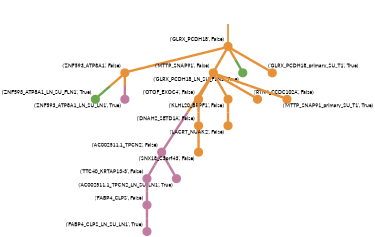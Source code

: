 strict digraph  {
graph[splines=false]; nodesep=0.7; rankdir=TB; ranksep=0.6; forcelabels=true; dpi=600; size=2.5;
0 [color="#e69138ff", fillcolor="#e69138ff", fixedsize=true, fontname=Lato, fontsize="12pt", height="0.25", label="", penwidth=3, shape=circle, style=filled, xlabel="('GLRX_PCDH18', False)"];
4 [color="#e69138ff", fillcolor="#e69138ff", fixedsize=true, fontname=Lato, fontsize="12pt", height="0.25", label="", penwidth=3, shape=circle, style=filled, xlabel="('ZNF593_ATP8A1', False)"];
9 [color="#e69138ff", fillcolor="#e69138ff", fixedsize=true, fontname=Lato, fontsize="12pt", height="0.25", label="", penwidth=3, shape=circle, style=filled, xlabel="('MTTP_SNAP91', False)"];
12 [color="#6aa84fff", fillcolor="#6aa84fff", fixedsize=true, fontname=Lato, fontsize="12pt", height="0.25", label="", penwidth=3, shape=circle, style=filled, xlabel="('GLRX_PCDH18_LN_SU_FLN1', True)"];
17 [color="#e69138ff", fillcolor="#e69138ff", fixedsize=true, fontname=Lato, fontsize="12pt", height="0.25", label="", penwidth=3, shape=circle, style=filled, xlabel="('GLRX_PCDH18_primary_SU_T1', True)"];
1 [color="#c27ba0ff", fillcolor="#c27ba0ff", fixedsize=true, fontname=Lato, fontsize="12pt", height="0.25", label="", penwidth=3, shape=circle, style=filled, xlabel="('AC002511.1_TPCN2', False)"];
3 [color="#c27ba0ff", fillcolor="#c27ba0ff", fixedsize=true, fontname=Lato, fontsize="12pt", height="0.25", label="", penwidth=3, shape=circle, style=filled, xlabel="('TTC40_KRTAP13-3', False)"];
14 [color="#c27ba0ff", fillcolor="#c27ba0ff", fixedsize=true, fontname=Lato, fontsize="12pt", height="0.25", label="", penwidth=3, shape=circle, style=filled, xlabel="('AC002511.1_TPCN2_LN_SU_LN1', True)"];
2 [color="#e69138ff", fillcolor="#e69138ff", fixedsize=true, fontname=Lato, fontsize="12pt", height="0.25", label="", penwidth=3, shape=circle, style=filled, xlabel="('DNAH2_SETD1A', False)"];
6 [color="#e69138ff", fillcolor="#e69138ff", fixedsize=true, fontname=Lato, fontsize="12pt", height="0.25", label="", penwidth=3, shape=circle, style=filled, xlabel="('SNX18_C3orf43', False)"];
8 [color="#c27ba0ff", fillcolor="#c27ba0ff", fixedsize=true, fontname=Lato, fontsize="12pt", height="0.25", label="", penwidth=3, shape=circle, style=filled, xlabel="('FABP4_CLPS', False)"];
13 [color="#6aa84fff", fillcolor="#6aa84fff", fixedsize=true, fontname=Lato, fontsize="12pt", height="0.25", label="", penwidth=3, shape=circle, style=filled, xlabel="('ZNF593_ATP8A1_LN_SU_FLN1', True)"];
15 [color="#c27ba0ff", fillcolor="#c27ba0ff", fixedsize=true, fontname=Lato, fontsize="12pt", height="0.25", label="", penwidth=3, shape=circle, style=filled, xlabel="('ZNF593_ATP8A1_LN_SU_LN1', True)"];
7 [color="#e69138ff", fillcolor="#e69138ff", fixedsize=true, fontname=Lato, fontsize="12pt", height="0.25", label="", penwidth=3, shape=circle, style=filled, xlabel="('OTOF_EXOC4', False)"];
16 [color="#c27ba0ff", fillcolor="#c27ba0ff", fixedsize=true, fontname=Lato, fontsize="12pt", height="0.25", label="", penwidth=3, shape=circle, style=filled, xlabel="('FABP4_CLPS_LN_SU_LN1', True)"];
10 [color="#e69138ff", fillcolor="#e69138ff", fixedsize=true, fontname=Lato, fontsize="12pt", height="0.25", label="", penwidth=3, shape=circle, style=filled, xlabel="('KLHL20_BRPF1', False)"];
11 [color="#e69138ff", fillcolor="#e69138ff", fixedsize=true, fontname=Lato, fontsize="12pt", height="0.25", label="", penwidth=3, shape=circle, style=filled, xlabel="('RTN4_CCDC102A', False)"];
18 [color="#e69138ff", fillcolor="#e69138ff", fixedsize=true, fontname=Lato, fontsize="12pt", height="0.25", label="", penwidth=3, shape=circle, style=filled, xlabel="('MTTP_SNAP91_primary_SU_T1', True)"];
5 [color="#e69138ff", fillcolor="#e69138ff", fixedsize=true, fontname=Lato, fontsize="12pt", height="0.25", label="", penwidth=3, shape=circle, style=filled, xlabel="('LACRT_NUAK2', False)"];
normal [label="", penwidth=3, style=invis, xlabel="('GLRX_PCDH18', False)"];
0 -> 4  [arrowsize=0, color="#e69138ff;0.5:#e69138ff", minlen="1.4935065507888794", penwidth="5.5", style=solid];
0 -> 9  [arrowsize=0, color="#e69138ff;0.5:#e69138ff", minlen="1.1818181276321411", penwidth="5.5", style=solid];
0 -> 12  [arrowsize=0, color="#e69138ff;0.5:#6aa84fff", minlen="1.0779221057891846", penwidth="5.5", style=solid];
0 -> 17  [arrowsize=0, color="#e69138ff;0.5:#e69138ff", minlen="1.0779221057891846", penwidth="5.5", style=solid];
4 -> 13  [arrowsize=0, color="#e69138ff;0.5:#6aa84fff", minlen="1.0779221057891846", penwidth="5.5", style=solid];
4 -> 15  [arrowsize=0, color="#e69138ff;0.5:#c27ba0ff", minlen="1.0779221057891846", penwidth="5.5", style=solid];
9 -> 1  [arrowsize=0, color="#e69138ff;0.5:#c27ba0ff", minlen="3.0", penwidth="5.5", style=solid];
9 -> 7  [arrowsize=0, color="#e69138ff;0.5:#e69138ff", minlen="1.2857142686843872", penwidth="5.5", style=solid];
9 -> 10  [arrowsize=0, color="#e69138ff;0.5:#e69138ff", minlen="1.1558442115783691", penwidth="5.5", style=solid];
9 -> 11  [arrowsize=0, color="#e69138ff;0.5:#e69138ff", minlen="1.1558442115783691", penwidth="5.5", style=solid];
9 -> 18  [arrowsize=0, color="#e69138ff;0.5:#e69138ff", minlen="1.0779221057891846", penwidth="5.5", style=solid];
1 -> 3  [arrowsize=0, color="#c27ba0ff;0.5:#c27ba0ff", minlen="1.545454502105713", penwidth="5.5", style=solid];
1 -> 14  [arrowsize=0, color="#c27ba0ff;0.5:#c27ba0ff", minlen="1.0779221057891846", penwidth="5.5", style=solid];
3 -> 8  [arrowsize=0, color="#c27ba0ff;0.5:#c27ba0ff", minlen="1.2077921628952026", penwidth="5.5", style=solid];
2 -> 6  [arrowsize=0, color="#e69138ff;0.5:#e69138ff", minlen="1.3376623392105103", penwidth="5.5", style=solid];
8 -> 16  [arrowsize=0, color="#c27ba0ff;0.5:#c27ba0ff", minlen="1.0779221057891846", penwidth="5.5", style=solid];
7 -> 2  [arrowsize=0, color="#e69138ff;0.5:#e69138ff", minlen="1.649350643157959", penwidth="5.5", style=solid];
10 -> 5  [arrowsize=0, color="#e69138ff;0.5:#e69138ff", minlen="1.3636363744735718", penwidth="5.5", style=solid];
normal -> 0  [arrowsize=0, color="#e69138ff", label="", penwidth=4, style=solid];
}

